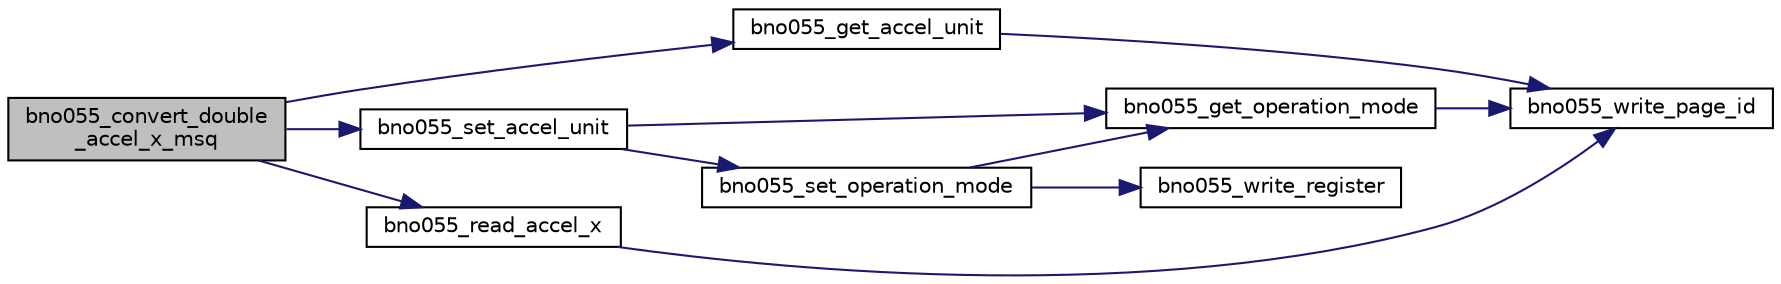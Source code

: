 digraph "bno055_convert_double_accel_x_msq"
{
  edge [fontname="Helvetica",fontsize="10",labelfontname="Helvetica",labelfontsize="10"];
  node [fontname="Helvetica",fontsize="10",shape=record];
  rankdir="LR";
  Node1 [label="bno055_convert_double\l_accel_x_msq",height=0.2,width=0.4,color="black", fillcolor="grey75", style="filled", fontcolor="black"];
  Node1 -> Node2 [color="midnightblue",fontsize="10",style="solid",fontname="Helvetica"];
  Node2 [label="bno055_get_accel_unit",height=0.2,width=0.4,color="black", fillcolor="white", style="filled",URL="$bno055_8h.html#a34766dac74a8d30c8c21a350aed45dc3",tooltip="This API used to read the accel unit from register from 0x3B bit 0. "];
  Node2 -> Node3 [color="midnightblue",fontsize="10",style="solid",fontname="Helvetica"];
  Node3 [label="bno055_write_page_id",height=0.2,width=0.4,color="black", fillcolor="white", style="filled",URL="$bno055_8h.html#aba65b8682ba0645b5b9ab0ea64eb4c7e",tooltip="This API used to write the page id register 0x07. "];
  Node1 -> Node4 [color="midnightblue",fontsize="10",style="solid",fontname="Helvetica"];
  Node4 [label="bno055_set_accel_unit",height=0.2,width=0.4,color="black", fillcolor="white", style="filled",URL="$bno055_8h.html#aef9da3977c46c054a6f501c35afea1c8",tooltip="This API used to write the accel unit from register from 0x3B bit 0. "];
  Node4 -> Node5 [color="midnightblue",fontsize="10",style="solid",fontname="Helvetica"];
  Node5 [label="bno055_get_operation_mode",height=0.2,width=0.4,color="black", fillcolor="white", style="filled",URL="$bno055_8h.html#a610cc17a4638c57f2cc4352280ca418b",tooltip="This API used to read the operation mode from register from 0x3D bit 0 to 3. "];
  Node5 -> Node3 [color="midnightblue",fontsize="10",style="solid",fontname="Helvetica"];
  Node4 -> Node6 [color="midnightblue",fontsize="10",style="solid",fontname="Helvetica"];
  Node6 [label="bno055_set_operation_mode",height=0.2,width=0.4,color="black", fillcolor="white", style="filled",URL="$bno055_8h.html#a42db870e00f008575aa5dbafa60bf927",tooltip="This API used to write the operation mode from register from 0x3D bit 0 to 3. "];
  Node6 -> Node5 [color="midnightblue",fontsize="10",style="solid",fontname="Helvetica"];
  Node6 -> Node7 [color="midnightblue",fontsize="10",style="solid",fontname="Helvetica"];
  Node7 [label="bno055_write_register",height=0.2,width=0.4,color="black", fillcolor="white", style="filled",URL="$bno055_8h.html#adbdf24752c36e42a7c957dfc32c8a6e3",tooltip="This API gives data to the given register and the data is written in the corresponding register addre..."];
  Node1 -> Node8 [color="midnightblue",fontsize="10",style="solid",fontname="Helvetica"];
  Node8 [label="bno055_read_accel_x",height=0.2,width=0.4,color="black", fillcolor="white", style="filled",URL="$bno055_8h.html#ab578d92e8297892d6edebb3689889d8d",tooltip="This API reads acceleration data X values from register 0x08 and 0x09 it is a two byte data..."];
  Node8 -> Node3 [color="midnightblue",fontsize="10",style="solid",fontname="Helvetica"];
}
